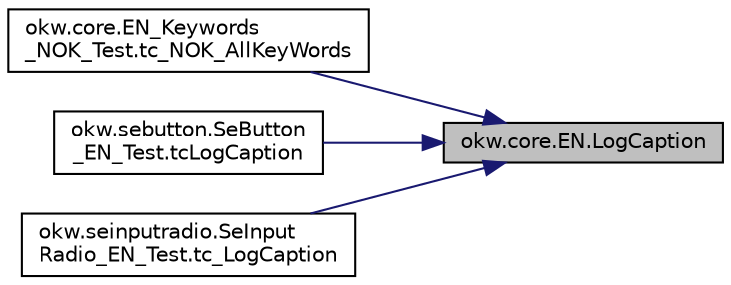 digraph "okw.core.EN.LogCaption"
{
 // INTERACTIVE_SVG=YES
 // LATEX_PDF_SIZE
  edge [fontname="Helvetica",fontsize="10",labelfontname="Helvetica",labelfontsize="10"];
  node [fontname="Helvetica",fontsize="10",shape=record];
  rankdir="RL";
  Node1016 [label="okw.core.EN.LogCaption",height=0.2,width=0.4,color="black", fillcolor="grey75", style="filled", fontcolor="black",tooltip="Gibt die Caption eines GUI-Objektes in den Testergebnissen aus."];
  Node1016 -> Node1017 [dir="back",color="midnightblue",fontsize="10",style="solid",fontname="Helvetica"];
  Node1017 [label="okw.core.EN_Keywords\l_NOK_Test.tc_NOK_AllKeyWords",height=0.2,width=0.4,color="black", fillcolor="white", style="filled",URL="$classokw_1_1core_1_1_e_n___keywords___n_o_k___test.html#a81a960a2341dfb0e27da7871291c84dc",tooltip="Prüft methoden aufruf für einen einfachen Click."];
  Node1016 -> Node1018 [dir="back",color="midnightblue",fontsize="10",style="solid",fontname="Helvetica"];
  Node1018 [label="okw.sebutton.SeButton\l_EN_Test.tcLogCaption",height=0.2,width=0.4,color="black", fillcolor="white", style="filled",URL="$classokw_1_1sebutton_1_1_se_button___e_n___test.html#a8fe328fb1f79caaa269b43131a3d4baa",tooltip="Test des Schlüsselwortes LogCaption für den GUI-Adapter SeButton."];
  Node1016 -> Node1019 [dir="back",color="midnightblue",fontsize="10",style="solid",fontname="Helvetica"];
  Node1019 [label="okw.seinputradio.SeInput\lRadio_EN_Test.tc_LogCaption",height=0.2,width=0.4,color="black", fillcolor="white", style="filled",URL="$classokw_1_1seinputradio_1_1_se_input_radio___e_n___test.html#a44ad152e14c7ff171d658436fefa2e38",tooltip="Test des Schlüsselwortes LogCaption für den GUI-Adapter SeInputRadio."];
}
